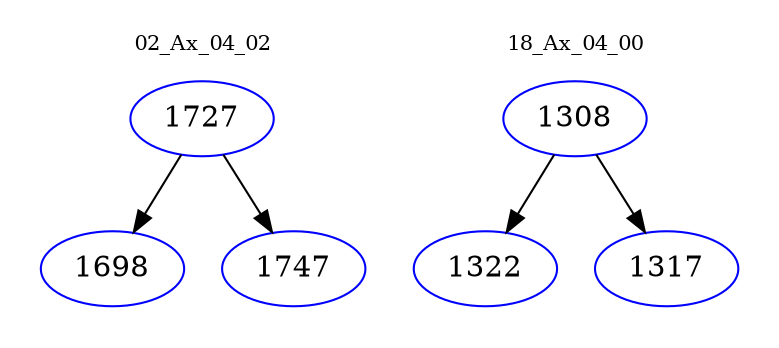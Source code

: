 digraph{
subgraph cluster_0 {
color = white
label = "02_Ax_04_02";
fontsize=10;
T0_1727 [label="1727", color="blue"]
T0_1727 -> T0_1698 [color="black"]
T0_1698 [label="1698", color="blue"]
T0_1727 -> T0_1747 [color="black"]
T0_1747 [label="1747", color="blue"]
}
subgraph cluster_1 {
color = white
label = "18_Ax_04_00";
fontsize=10;
T1_1308 [label="1308", color="blue"]
T1_1308 -> T1_1322 [color="black"]
T1_1322 [label="1322", color="blue"]
T1_1308 -> T1_1317 [color="black"]
T1_1317 [label="1317", color="blue"]
}
}
